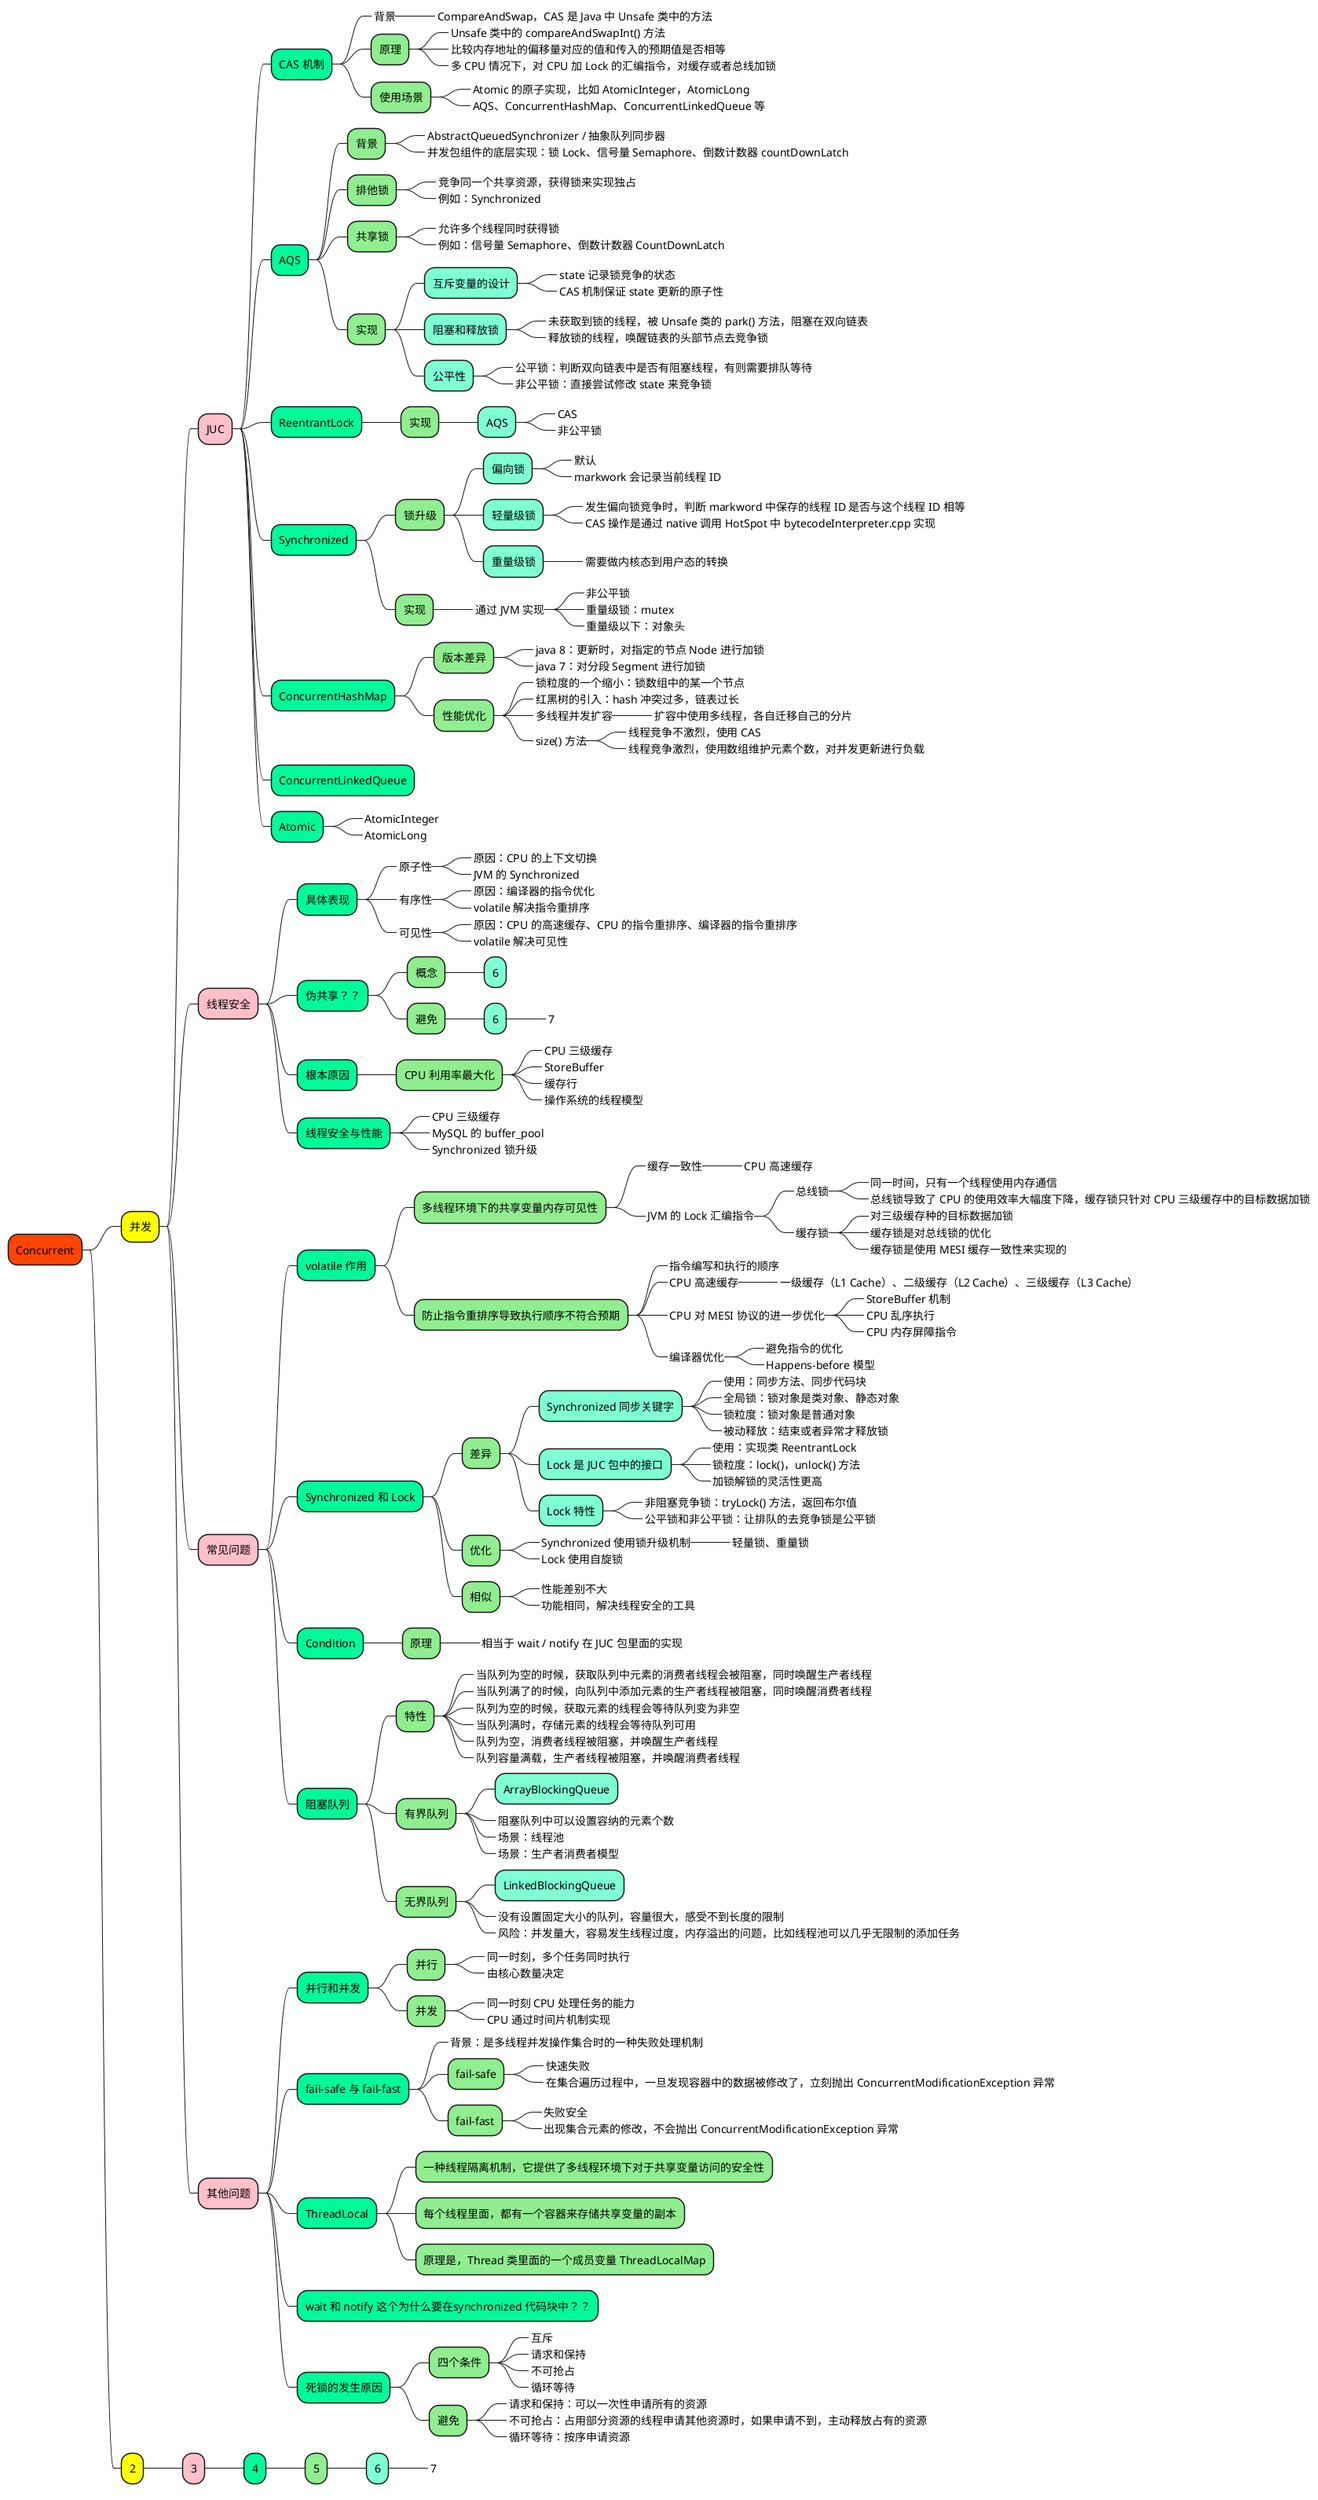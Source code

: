 @startmindmap

+[#OrangeRed] Concurrent

++[#yellow] 并发

+++[#Pink] JUC

++++[#MediumSpringGreen] CAS 机制

+++++[#LightGreen]_ 背景
++++++[#Aquamarine]_ CompareAndSwap，CAS 是 Java 中 Unsafe 类中的方法
+++++[#LightGreen] 原理
++++++[#Aquamarine]_ Unsafe 类中的 compareAndSwapInt() 方法
++++++[#Aquamarine]_ 比较内存地址的偏移量对应的值和传入的预期值是否相等
++++++[#Aquamarine]_ 多 CPU 情况下，对 CPU 加 Lock 的汇编指令，对缓存或者总线加锁
+++++[#LightGreen] 使用场景
++++++[#Aquamarine]_ Atomic 的原子实现，比如 AtomicInteger，AtomicLong
++++++[#Aquamarine]_ AQS、ConcurrentHashMap、ConcurrentLinkedQueue 等


++++[#MediumSpringGreen] AQS

+++++[#LightGreen] 背景
++++++[#Aquamarine]_ AbstractQueuedSynchronizer / 抽象队列同步器
++++++[#Aquamarine]_ 并发包组件的底层实现：锁 Lock、信号量 Semaphore、倒数计数器 countDownLatch

+++++[#LightGreen] 排他锁
++++++[#Aquamarine]_ 竞争同一个共享资源，获得锁来实现独占
++++++[#Aquamarine]_ 例如：Synchronized

+++++[#LightGreen] 共享锁
++++++[#Aquamarine]_ 允许多个线程同时获得锁
++++++[#Aquamarine]_ 例如：信号量 Semaphore、倒数计数器 CountDownLatch

+++++[#LightGreen] 实现
++++++[#Aquamarine] 互斥变量的设计
+++++++[#Aquamarine]_ state 记录锁竞争的状态
+++++++[#Aquamarine]_ CAS 机制保证 state 更新的原子性

++++++[#Aquamarine] 阻塞和释放锁
+++++++[#Aquamarine]_ 未获取到锁的线程，被 Unsafe 类的 park() 方法，阻塞在双向链表
+++++++[#Aquamarine]_ 释放锁的线程，唤醒链表的头部节点去竞争锁

++++++[#Aquamarine] 公平性
+++++++[#Aquamarine]_ 公平锁：判断双向链表中是否有阻塞线程，有则需要排队等待
+++++++[#Aquamarine]_ 非公平锁：直接尝试修改 state 来竞争锁


++++[#MediumSpringGreen] ReentrantLock
+++++[#LightGreen] 实现
++++++[#Aquamarine] AQS
+++++++[#Aquamarine]_ CAS
+++++++[#Aquamarine]_ 非公平锁



++++[#MediumSpringGreen] Synchronized

+++++[#LightGreen] 锁升级

++++++[#Aquamarine] 偏向锁
+++++++[#Aquamarine]_ 默认
+++++++[#Aquamarine]_ markwork 会记录当前线程 ID
++++++[#Aquamarine] 轻量级锁
+++++++[#Aquamarine]_ 发生偏向锁竞争时，判断 markword 中保存的线程 ID 是否与这个线程 ID 相等
+++++++[#Aquamarine]_ CAS 操作是通过 native 调用 HotSpot 中 bytecodeInterpreter.cpp 实现
++++++[#Aquamarine] 重量级锁
+++++++[#Aquamarine]_ 需要做内核态到用户态的转换

+++++[#LightGreen] 实现
++++++[#Aquamarine]_ 通过 JVM 实现
+++++++[#Aquamarine]_ 非公平锁
+++++++[#Aquamarine]_ 重量级锁：mutex
+++++++[#Aquamarine]_ 重量级以下：对象头


++++[#MediumSpringGreen] ConcurrentHashMap

+++++[#LightGreen] 版本差异
++++++[#Aquamarine]_ java 8：更新时，对指定的节点 Node 进行加锁
++++++[#Aquamarine]_ java 7：对分段 Segment 进行加锁

+++++[#LightGreen] 性能优化
++++++[#Aquamarine]_ 锁粒度的一个缩小：锁数组中的某一个节点
++++++[#Aquamarine]_ 红黑树的引入：hash 冲突过多，链表过长
++++++[#Aquamarine]_ 多线程并发扩容
+++++++[#Aquamarine]_ 扩容中使用多线程，各自迁移自己的分片
++++++[#Aquamarine]_ size() 方法
+++++++[#Aquamarine]_ 线程竞争不激烈，使用 CAS
+++++++[#Aquamarine]_ 线程竞争激烈，使用数组维护元素个数，对并发更新进行负载


++++[#MediumSpringGreen] ConcurrentLinkedQueue

++++[#MediumSpringGreen] Atomic
+++++[#LightGreen]_ AtomicInteger
+++++[#LightGreen]_ AtomicLong




+++[#Pink] 线程安全

++++[#MediumSpringGreen] 具体表现
+++++[#LightGreen]_ 原子性
++++++[#Aquamarine]_ 原因：CPU 的上下文切换
++++++[#Aquamarine]_ JVM 的 Synchronized
+++++[#LightGreen]_ 有序性
++++++[#Aquamarine]_ 原因：编译器的指令优化
++++++[#Aquamarine]_ volatile 解决指令重排序
+++++[#LightGreen]_ 可见性
++++++[#Aquamarine]_ 原因：CPU 的高速缓存、CPU 的指令重排序、编译器的指令重排序
++++++[#Aquamarine]_ volatile 解决可见性

++++[#MediumSpringGreen] 伪共享？？
+++++[#LightGreen] 概念
++++++[#Aquamarine] 6
+++++[#LightGreen] 避免
++++++[#Aquamarine] 6
+++++++[#Aquamarine]_ 7

++++[#MediumSpringGreen] 根本原因
+++++[#LightGreen] CPU 利用率最大化
++++++[#Aquamarine]_ CPU 三级缓存
++++++[#Aquamarine]_ StoreBuffer
++++++[#Aquamarine]_ 缓存行
++++++[#Aquamarine]_ 操作系统的线程模型


++++[#MediumSpringGreen] 线程安全与性能
+++++[#LightGreen]_ CPU 三级缓存
+++++[#LightGreen]_ MySQL 的 buffer_pool
+++++[#LightGreen]_ Synchronized 锁升级




+++[#Pink] 常见问题

++++[#MediumSpringGreen] volatile 作用

+++++[#LightGreen] 多线程环境下的共享变量内存可见性
++++++[#Aquamarine]_ 缓存一致性
+++++++[#Aquamarine]_ CPU 高速缓存

++++++[#Aquamarine]_ JVM 的 Lock 汇编指令
+++++++[#Aquamarine]_ 总线锁
++++++++[#Aquamarine]_ 同一时间，只有一个线程使用内存通信
++++++++[#Aquamarine]_ 总线锁导致了 CPU 的使用效率大幅度下降，缓存锁只针对 CPU 三级缓存中的目标数据加锁
+++++++[#Aquamarine]_ 缓存锁
++++++++[#Aquamarine]_ 对三级缓存种的目标数据加锁
++++++++[#Aquamarine]_ 缓存锁是对总线锁的优化
++++++++[#Aquamarine]_ 缓存锁是使用 MESI 缓存一致性来实现的

+++++[#LightGreen] 防止指令重排序导致执行顺序不符合预期
++++++[#Aquamarine]_ 指令编写和执行的顺序
++++++[#Aquamarine]_ CPU 高速缓存
+++++++[#Aquamarine]_ 一级缓存（L1 Cache）、二级缓存（L2 Cache）、三级缓存（L3 Cache）
++++++[#Aquamarine]_ CPU 对 MESI 协议的进一步优化
+++++++[#Aquamarine]_ StoreBuffer 机制
+++++++[#Aquamarine]_ CPU 乱序执行
+++++++[#Aquamarine]_ CPU 内存屏障指令
++++++[#Aquamarine]_ 编译器优化
+++++++[#Aquamarine]_ 避免指令的优化
+++++++[#Aquamarine]_ Happens-before 模型



++++[#MediumSpringGreen] Synchronized 和 Lock

+++++[#LightGreen] 差异

++++++[#Aquamarine] Synchronized 同步关键字
+++++++[#Aquamarine]_ 使用：同步方法、同步代码块
+++++++[#Aquamarine]_ 全局锁：锁对象是类对象、静态对象
+++++++[#Aquamarine]_ 锁粒度：锁对象是普通对象
+++++++[#Aquamarine]_ 被动释放：结束或者异常才释放锁

++++++[#Aquamarine] Lock 是 JUC 包中的接口
+++++++[#Aquamarine]_ 使用：实现类 ReentrantLock
+++++++[#Aquamarine]_ 锁粒度：lock()，unlock() 方法
+++++++[#Aquamarine]_ 加锁解锁的灵活性更高

++++++[#Aquamarine] Lock 特性
+++++++[#Aquamarine]_ 非阻塞竞争锁：tryLock() 方法，返回布尔值
+++++++[#Aquamarine]_ 公平锁和非公平锁：让排队的去竞争锁是公平锁

+++++[#LightGreen] 优化
++++++[#Aquamarine]_ Synchronized 使用锁升级机制
+++++++[#Aquamarine]_ 轻量锁、重量锁
++++++[#Aquamarine]_ Lock 使用自旋锁


+++++[#LightGreen] 相似
++++++[#Aquamarine]_ 性能差别不大
++++++[#Aquamarine]_ 功能相同，解决线程安全的工具


++++[#MediumSpringGreen] Condition

+++++[#LightGreen] 原理
++++++[#Aquamarine]_ 相当于 wait / notify 在 JUC 包里面的实现


++++[#MediumSpringGreen] 阻塞队列

+++++[#LightGreen] 特性
++++++[#Aquamarine]_ 当队列为空的时候，获取队列中元素的消费者线程会被阻塞，同时唤醒生产者线程
++++++[#Aquamarine]_ 当队列满了的时候，向队列中添加元素的生产者线程被阻塞，同时唤醒消费者线程
++++++[#Aquamarine]_ 队列为空的时候，获取元素的线程会等待队列变为非空
++++++[#Aquamarine]_ 当队列满时，存储元素的线程会等待队列可用
++++++[#Aquamarine]_ 队列为空，消费者线程被阻塞，并唤醒生产者线程
++++++[#Aquamarine]_ 队列容量满载，生产者线程被阻塞，并唤醒消费者线程

+++++[#LightGreen] 有界队列
++++++[#Aquamarine] ArrayBlockingQueue
++++++[#Aquamarine]_ 阻塞队列中可以设置容纳的元素个数
++++++[#Aquamarine]_ 场景：线程池
++++++[#Aquamarine]_ 场景：生产者消费者模型

+++++[#LightGreen] 无界队列
++++++[#Aquamarine] LinkedBlockingQueue
++++++[#Aquamarine]_ 没有设置固定大小的队列，容量很大，感受不到长度的限制
++++++[#Aquamarine]_ 风险：并发量大，容易发生线程过度，内存溢出的问题，比如线程池可以几乎无限制的添加任务



+++[#Pink] 其他问题

++++[#MediumSpringGreen] 并行和并发
+++++[#LightGreen] 并行
++++++[#Aquamarine]_ 同一时刻，多个任务同时执行
++++++[#Aquamarine]_ 由核心数量决定
+++++[#LightGreen] 并发
++++++[#Aquamarine]_ 同一时刻 CPU 处理任务的能力
++++++[#Aquamarine]_ CPU 通过时间片机制实现

++++[#MediumSpringGreen] fail-safe 与 fail-fast
+++++[#LightGreen]_ 背景：是多线程并发操作集合时的一种失败处理机制
+++++[#LightGreen] fail-safe
++++++[#Aquamarine]_ 快速失败
++++++[#Aquamarine]_ 在集合遍历过程中，一旦发现容器中的数据被修改了，立刻抛出 ConcurrentModificationException 异常
+++++[#LightGreen] fail-fast
++++++[#Aquamarine]_ 失败安全
++++++[#Aquamarine]_ 出现集合元素的修改，不会抛出 ConcurrentModificationException 异常

++++[#MediumSpringGreen] ThreadLocal
+++++[#LightGreen] 一种线程隔离机制，它提供了多线程环境下对于共享变量访问的安全性
+++++[#LightGreen] 每个线程里面，都有一个容器来存储共享变量的副本
+++++[#LightGreen] 原理是，Thread 类里面的一个成员变量 ThreadLocalMap


++++[#MediumSpringGreen] wait 和 notify 这个为什么要在synchronized 代码块中？？

++++[#MediumSpringGreen] 死锁的发生原因

+++++[#LightGreen] 四个条件
++++++[#Aquamarine]_ 互斥
++++++[#Aquamarine]_ 请求和保持
++++++[#Aquamarine]_ 不可抢占
++++++[#Aquamarine]_ 循环等待

+++++[#LightGreen] 避免
++++++[#Aquamarine]_ 请求和保持：可以一次性申请所有的资源
++++++[#Aquamarine]_ 不可抢占：占用部分资源的线程申请其他资源时，如果申请不到，主动释放占有的资源
++++++[#Aquamarine]_ 循环等待：按序申请资源










++[#yellow] 2

+++[#Pink] 3

++++[#MediumSpringGreen] 4
+++++[#LightGreen] 5
++++++[#Aquamarine] 6
+++++++[#Aquamarine]_ 7


@endmindmap